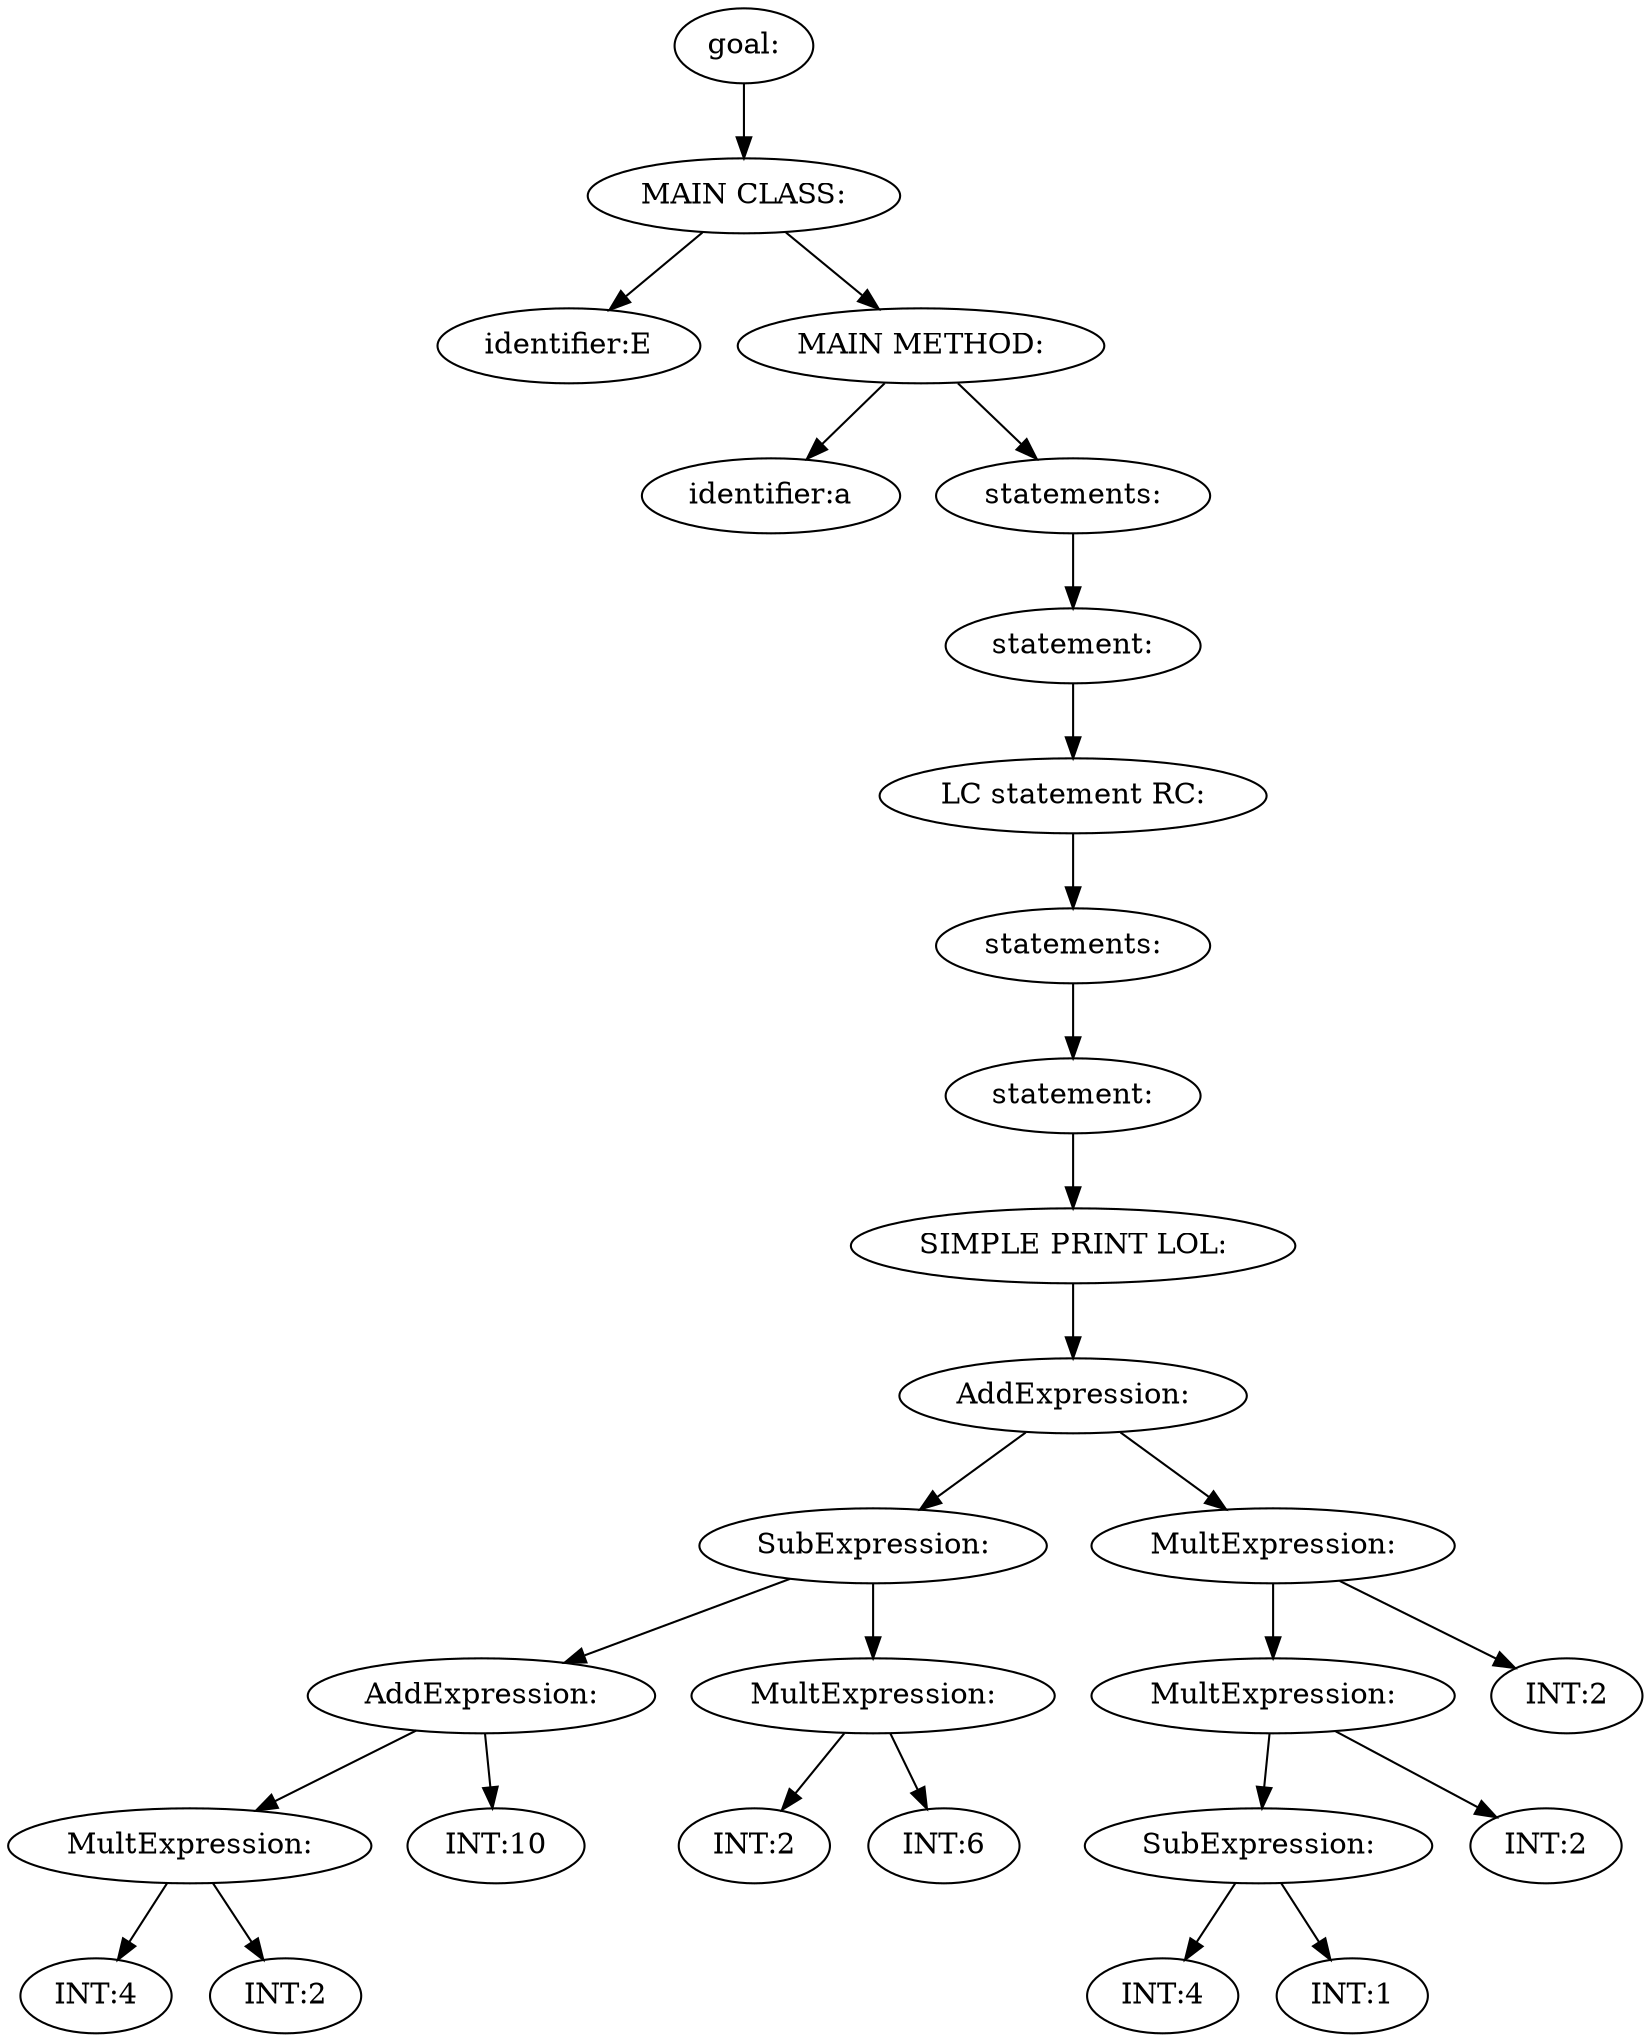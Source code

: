 digraph {
n0 [label="goal:"];
n1 [label="MAIN CLASS:"];
n2 [label="identifier:E"];
n1 -> n2
n3 [label="MAIN METHOD:"];
n4 [label="identifier:a"];
n3 -> n4
n5 [label="statements:"];
n6 [label="statement:"];
n7 [label="LC statement RC:"];
n8 [label="statements:"];
n9 [label="statement:"];
n10 [label="SIMPLE PRINT LOL:"];
n11 [label="AddExpression:"];
n12 [label="SubExpression:"];
n13 [label="AddExpression:"];
n14 [label="MultExpression:"];
n15 [label="INT:4"];
n14 -> n15
n16 [label="INT:2"];
n14 -> n16
n13 -> n14
n17 [label="INT:10"];
n13 -> n17
n12 -> n13
n18 [label="MultExpression:"];
n19 [label="INT:2"];
n18 -> n19
n20 [label="INT:6"];
n18 -> n20
n12 -> n18
n11 -> n12
n21 [label="MultExpression:"];
n22 [label="MultExpression:"];
n23 [label="SubExpression:"];
n24 [label="INT:4"];
n23 -> n24
n25 [label="INT:1"];
n23 -> n25
n22 -> n23
n26 [label="INT:2"];
n22 -> n26
n21 -> n22
n27 [label="INT:2"];
n21 -> n27
n11 -> n21
n10 -> n11
n9 -> n10
n8 -> n9
n7 -> n8
n6 -> n7
n5 -> n6
n3 -> n5
n1 -> n3
n0 -> n1
}
